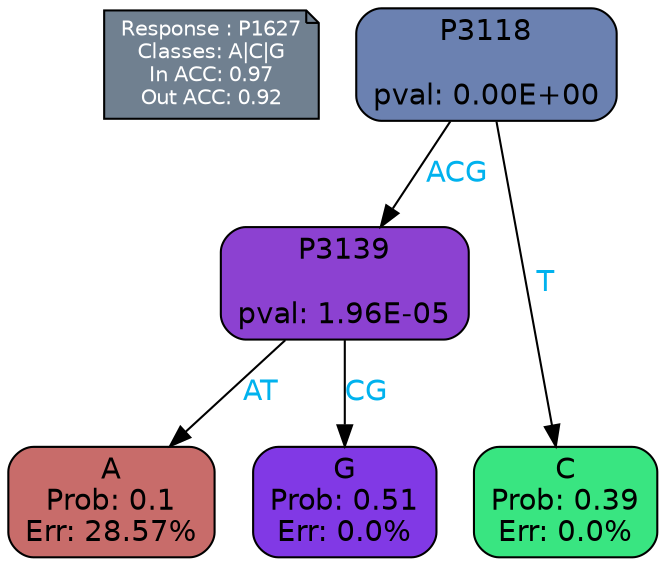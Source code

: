 digraph Tree {
node [shape=box, style="filled, rounded", color="black", fontname=helvetica] ;
graph [ranksep=equally, splines=polylines, bgcolor=transparent, dpi=600] ;
edge [fontname=helvetica] ;
LEGEND [label="Response : P1627
Classes: A|C|G
In ACC: 0.97
Out ACC: 0.92
",shape=note,align=left,style=filled,fillcolor="slategray",fontcolor="white",fontsize=10];1 [label="P3118

pval: 0.00E+00", fillcolor="#6b81b1"] ;
2 [label="P3139

pval: 1.96E-05", fillcolor="#8c41d1"] ;
3 [label="A
Prob: 0.1
Err: 28.57%", fillcolor="#c86c6a"] ;
4 [label="G
Prob: 0.51
Err: 0.0%", fillcolor="#8139e5"] ;
5 [label="C
Prob: 0.39
Err: 0.0%", fillcolor="#39e581"] ;
1 -> 2 [label="ACG",fontcolor=deepskyblue2] ;
1 -> 5 [label="T",fontcolor=deepskyblue2] ;
2 -> 3 [label="AT",fontcolor=deepskyblue2] ;
2 -> 4 [label="CG",fontcolor=deepskyblue2] ;
{rank = same; 3;4;5;}{rank = same; LEGEND;1;}}